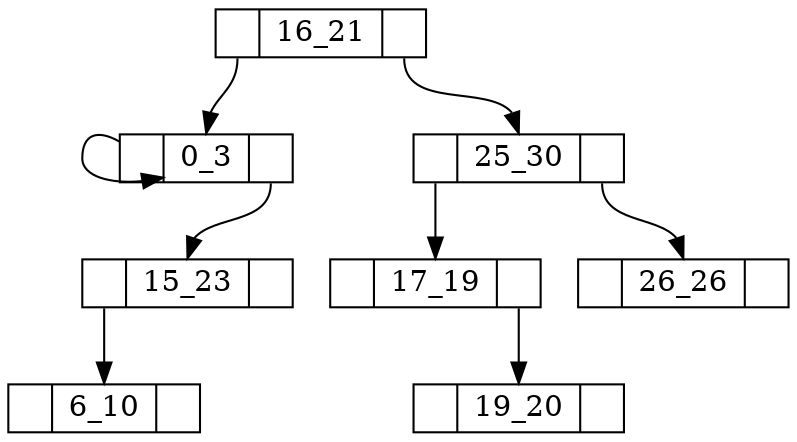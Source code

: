 digraph g {
node [shape=record, height=0.1];
node_16_21 [label = "<l> | <m> 16_21 | <r>"];
node_16_21:l -> node_0_3:m;
node_16_21:r -> node_25_30:m;
node_0_3 [label = "<l> | <m> 0_3 | <r>"];
node_0_3:l -> node_0_3:m;
node_0_3:r -> node_15_23:m;
node_0_3 [label = "<l> | <m> 0_3 | <r>"];
node_15_23 [label = "<l> | <m> 15_23 | <r>"];
node_15_23:l -> node_6_10:m;
node_6_10 [label = "<l> | <m> 6_10 | <r>"];
node_25_30 [label = "<l> | <m> 25_30 | <r>"];
node_25_30:l -> node_17_19:m;
node_25_30:r -> node_26_26:m;
node_17_19 [label = "<l> | <m> 17_19 | <r>"];
node_17_19:r -> node_19_20:m;
node_19_20 [label = "<l> | <m> 19_20 | <r>"];
node_26_26 [label = "<l> | <m> 26_26 | <r>"];
}